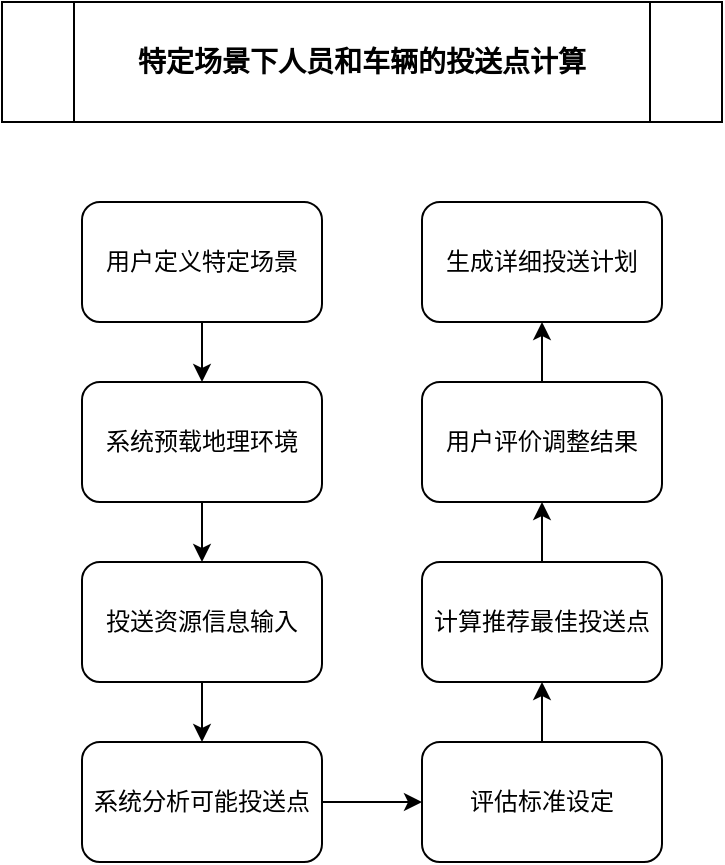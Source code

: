 <mxfile version="24.7.7">
  <diagram name="第 1 页" id="cl_MAQmrxfUZXu64xWyR">
    <mxGraphModel dx="1221" dy="725" grid="1" gridSize="10" guides="1" tooltips="1" connect="1" arrows="1" fold="1" page="1" pageScale="1" pageWidth="827" pageHeight="1169" math="0" shadow="0">
      <root>
        <mxCell id="0" />
        <mxCell id="1" parent="0" />
        <mxCell id="6aMnD60w7TeSPYlvOzXC-1" value="&lt;font style=&quot;font-size: 14px;&quot;&gt;&lt;b&gt;特定场景下人员和车辆的投送点计算&lt;/b&gt;&lt;/font&gt;" style="shape=process;whiteSpace=wrap;html=1;backgroundOutline=1;" vertex="1" parent="1">
          <mxGeometry x="280" y="140" width="360" height="60" as="geometry" />
        </mxCell>
        <mxCell id="6aMnD60w7TeSPYlvOzXC-5" style="edgeStyle=orthogonalEdgeStyle;rounded=0;orthogonalLoop=1;jettySize=auto;html=1;exitX=0.5;exitY=1;exitDx=0;exitDy=0;" edge="1" parent="1" source="6aMnD60w7TeSPYlvOzXC-2" target="6aMnD60w7TeSPYlvOzXC-3">
          <mxGeometry relative="1" as="geometry" />
        </mxCell>
        <mxCell id="6aMnD60w7TeSPYlvOzXC-2" value="用户定义特定场景" style="rounded=1;whiteSpace=wrap;html=1;" vertex="1" parent="1">
          <mxGeometry x="320" y="240" width="120" height="60" as="geometry" />
        </mxCell>
        <mxCell id="6aMnD60w7TeSPYlvOzXC-6" style="edgeStyle=orthogonalEdgeStyle;rounded=0;orthogonalLoop=1;jettySize=auto;html=1;exitX=0.5;exitY=1;exitDx=0;exitDy=0;" edge="1" parent="1" source="6aMnD60w7TeSPYlvOzXC-3" target="6aMnD60w7TeSPYlvOzXC-4">
          <mxGeometry relative="1" as="geometry" />
        </mxCell>
        <mxCell id="6aMnD60w7TeSPYlvOzXC-3" value="系统预载地理环境" style="rounded=1;whiteSpace=wrap;html=1;" vertex="1" parent="1">
          <mxGeometry x="320" y="330" width="120" height="60" as="geometry" />
        </mxCell>
        <mxCell id="6aMnD60w7TeSPYlvOzXC-8" style="edgeStyle=orthogonalEdgeStyle;rounded=0;orthogonalLoop=1;jettySize=auto;html=1;exitX=0.5;exitY=1;exitDx=0;exitDy=0;" edge="1" parent="1" source="6aMnD60w7TeSPYlvOzXC-4" target="6aMnD60w7TeSPYlvOzXC-7">
          <mxGeometry relative="1" as="geometry" />
        </mxCell>
        <mxCell id="6aMnD60w7TeSPYlvOzXC-4" value="投送资源信息输入" style="rounded=1;whiteSpace=wrap;html=1;" vertex="1" parent="1">
          <mxGeometry x="320" y="420" width="120" height="60" as="geometry" />
        </mxCell>
        <mxCell id="6aMnD60w7TeSPYlvOzXC-10" style="edgeStyle=orthogonalEdgeStyle;rounded=0;orthogonalLoop=1;jettySize=auto;html=1;exitX=1;exitY=0.5;exitDx=0;exitDy=0;entryX=0;entryY=0.5;entryDx=0;entryDy=0;" edge="1" parent="1" source="6aMnD60w7TeSPYlvOzXC-7" target="6aMnD60w7TeSPYlvOzXC-9">
          <mxGeometry relative="1" as="geometry" />
        </mxCell>
        <mxCell id="6aMnD60w7TeSPYlvOzXC-7" value="系统分析可能投送点" style="rounded=1;whiteSpace=wrap;html=1;" vertex="1" parent="1">
          <mxGeometry x="320" y="510" width="120" height="60" as="geometry" />
        </mxCell>
        <mxCell id="6aMnD60w7TeSPYlvOzXC-14" style="edgeStyle=orthogonalEdgeStyle;rounded=0;orthogonalLoop=1;jettySize=auto;html=1;exitX=0.5;exitY=0;exitDx=0;exitDy=0;entryX=0.5;entryY=1;entryDx=0;entryDy=0;" edge="1" parent="1" source="6aMnD60w7TeSPYlvOzXC-9" target="6aMnD60w7TeSPYlvOzXC-11">
          <mxGeometry relative="1" as="geometry" />
        </mxCell>
        <mxCell id="6aMnD60w7TeSPYlvOzXC-9" value="评估标准设定" style="rounded=1;whiteSpace=wrap;html=1;" vertex="1" parent="1">
          <mxGeometry x="490" y="510" width="120" height="60" as="geometry" />
        </mxCell>
        <mxCell id="6aMnD60w7TeSPYlvOzXC-15" style="edgeStyle=orthogonalEdgeStyle;rounded=0;orthogonalLoop=1;jettySize=auto;html=1;exitX=0.5;exitY=0;exitDx=0;exitDy=0;entryX=0.5;entryY=1;entryDx=0;entryDy=0;" edge="1" parent="1" source="6aMnD60w7TeSPYlvOzXC-11" target="6aMnD60w7TeSPYlvOzXC-12">
          <mxGeometry relative="1" as="geometry" />
        </mxCell>
        <mxCell id="6aMnD60w7TeSPYlvOzXC-11" value="计算推荐最佳投送点" style="rounded=1;whiteSpace=wrap;html=1;" vertex="1" parent="1">
          <mxGeometry x="490" y="420" width="120" height="60" as="geometry" />
        </mxCell>
        <mxCell id="6aMnD60w7TeSPYlvOzXC-16" style="edgeStyle=orthogonalEdgeStyle;rounded=0;orthogonalLoop=1;jettySize=auto;html=1;exitX=0.5;exitY=0;exitDx=0;exitDy=0;entryX=0.5;entryY=1;entryDx=0;entryDy=0;" edge="1" parent="1" source="6aMnD60w7TeSPYlvOzXC-12" target="6aMnD60w7TeSPYlvOzXC-13">
          <mxGeometry relative="1" as="geometry" />
        </mxCell>
        <mxCell id="6aMnD60w7TeSPYlvOzXC-12" value="用户评价调整结果" style="rounded=1;whiteSpace=wrap;html=1;" vertex="1" parent="1">
          <mxGeometry x="490" y="330" width="120" height="60" as="geometry" />
        </mxCell>
        <mxCell id="6aMnD60w7TeSPYlvOzXC-13" value="生成详细投送计划" style="rounded=1;whiteSpace=wrap;html=1;" vertex="1" parent="1">
          <mxGeometry x="490" y="240" width="120" height="60" as="geometry" />
        </mxCell>
      </root>
    </mxGraphModel>
  </diagram>
</mxfile>
